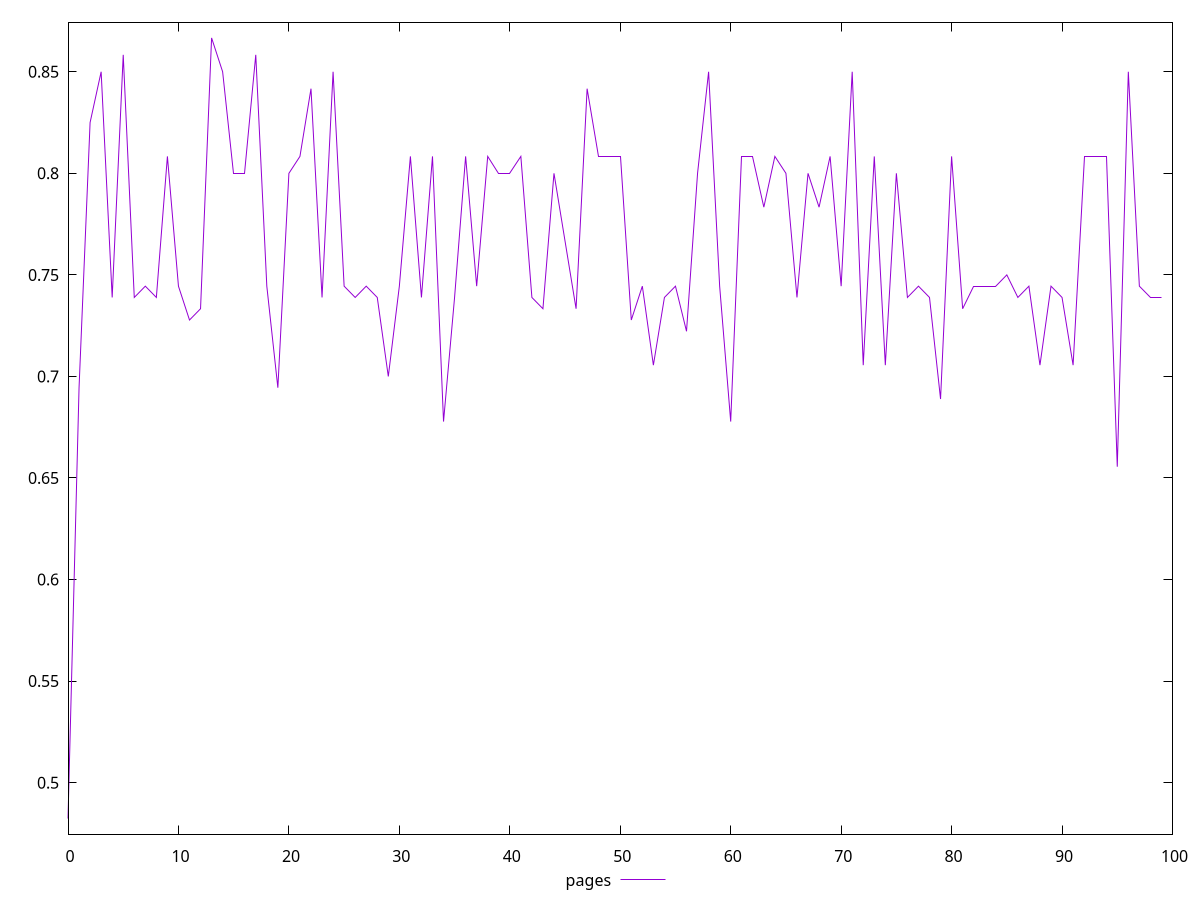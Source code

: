 $_pages <<EOF
0.4823529411764706
0.6944444444444444
0.825
0.85
0.7388888888888889
0.8583333333333334
0.7388888888888889
0.7444444444444445
0.7388888888888889
0.8083333333333333
0.7444444444444445
0.7277777777777777
0.7333333333333333
0.8666666666666667
0.85
0.8
0.8
0.8583333333333334
0.7444444444444445
0.6944444444444444
0.8
0.8083333333333333
0.8416666666666667
0.7388888888888889
0.85
0.7444444444444445
0.7388888888888889
0.7444444444444445
0.7388888888888889
0.7
0.7444444444444445
0.8083333333333333
0.7388888888888889
0.8083333333333333
0.6777777777777778
0.7388888888888889
0.8083333333333333
0.7444444444444445
0.8083333333333333
0.8
0.8
0.8083333333333333
0.7388888888888889
0.7333333333333333
0.8
0.7666666666666666
0.7333333333333333
0.8416666666666667
0.8083333333333333
0.8083333333333333
0.8083333333333333
0.7277777777777777
0.7444444444444445
0.7055555555555556
0.7388888888888889
0.7444444444444445
0.7222222222222222
0.8
0.85
0.7444444444444445
0.6777777777777778
0.8083333333333333
0.8083333333333333
0.7833333333333333
0.8083333333333333
0.8
0.7388888888888889
0.8
0.7833333333333333
0.8083333333333333
0.7444444444444445
0.85
0.7055555555555556
0.8083333333333333
0.7055555555555556
0.8
0.7388888888888889
0.7444444444444445
0.7388888888888889
0.6888888888888889
0.8083333333333333
0.7333333333333333
0.7444444444444445
0.7444444444444445
0.7444444444444445
0.75
0.7388888888888889
0.7444444444444445
0.7055555555555556
0.7444444444444445
0.7388888888888889
0.7055555555555556
0.8083333333333333
0.8083333333333333
0.8083333333333333
0.6555555555555556
0.85
0.7444444444444445
0.7388888888888889
0.7388888888888889
EOF
set key outside below
set terminal pngcairo
set output "report_00006_2020-11-02T20-21-41.718Z/uses-http2/pages//score.png"
set yrange [0.4746666666666667:0.8743529411764707]
plot $_pages title "pages" with line ,